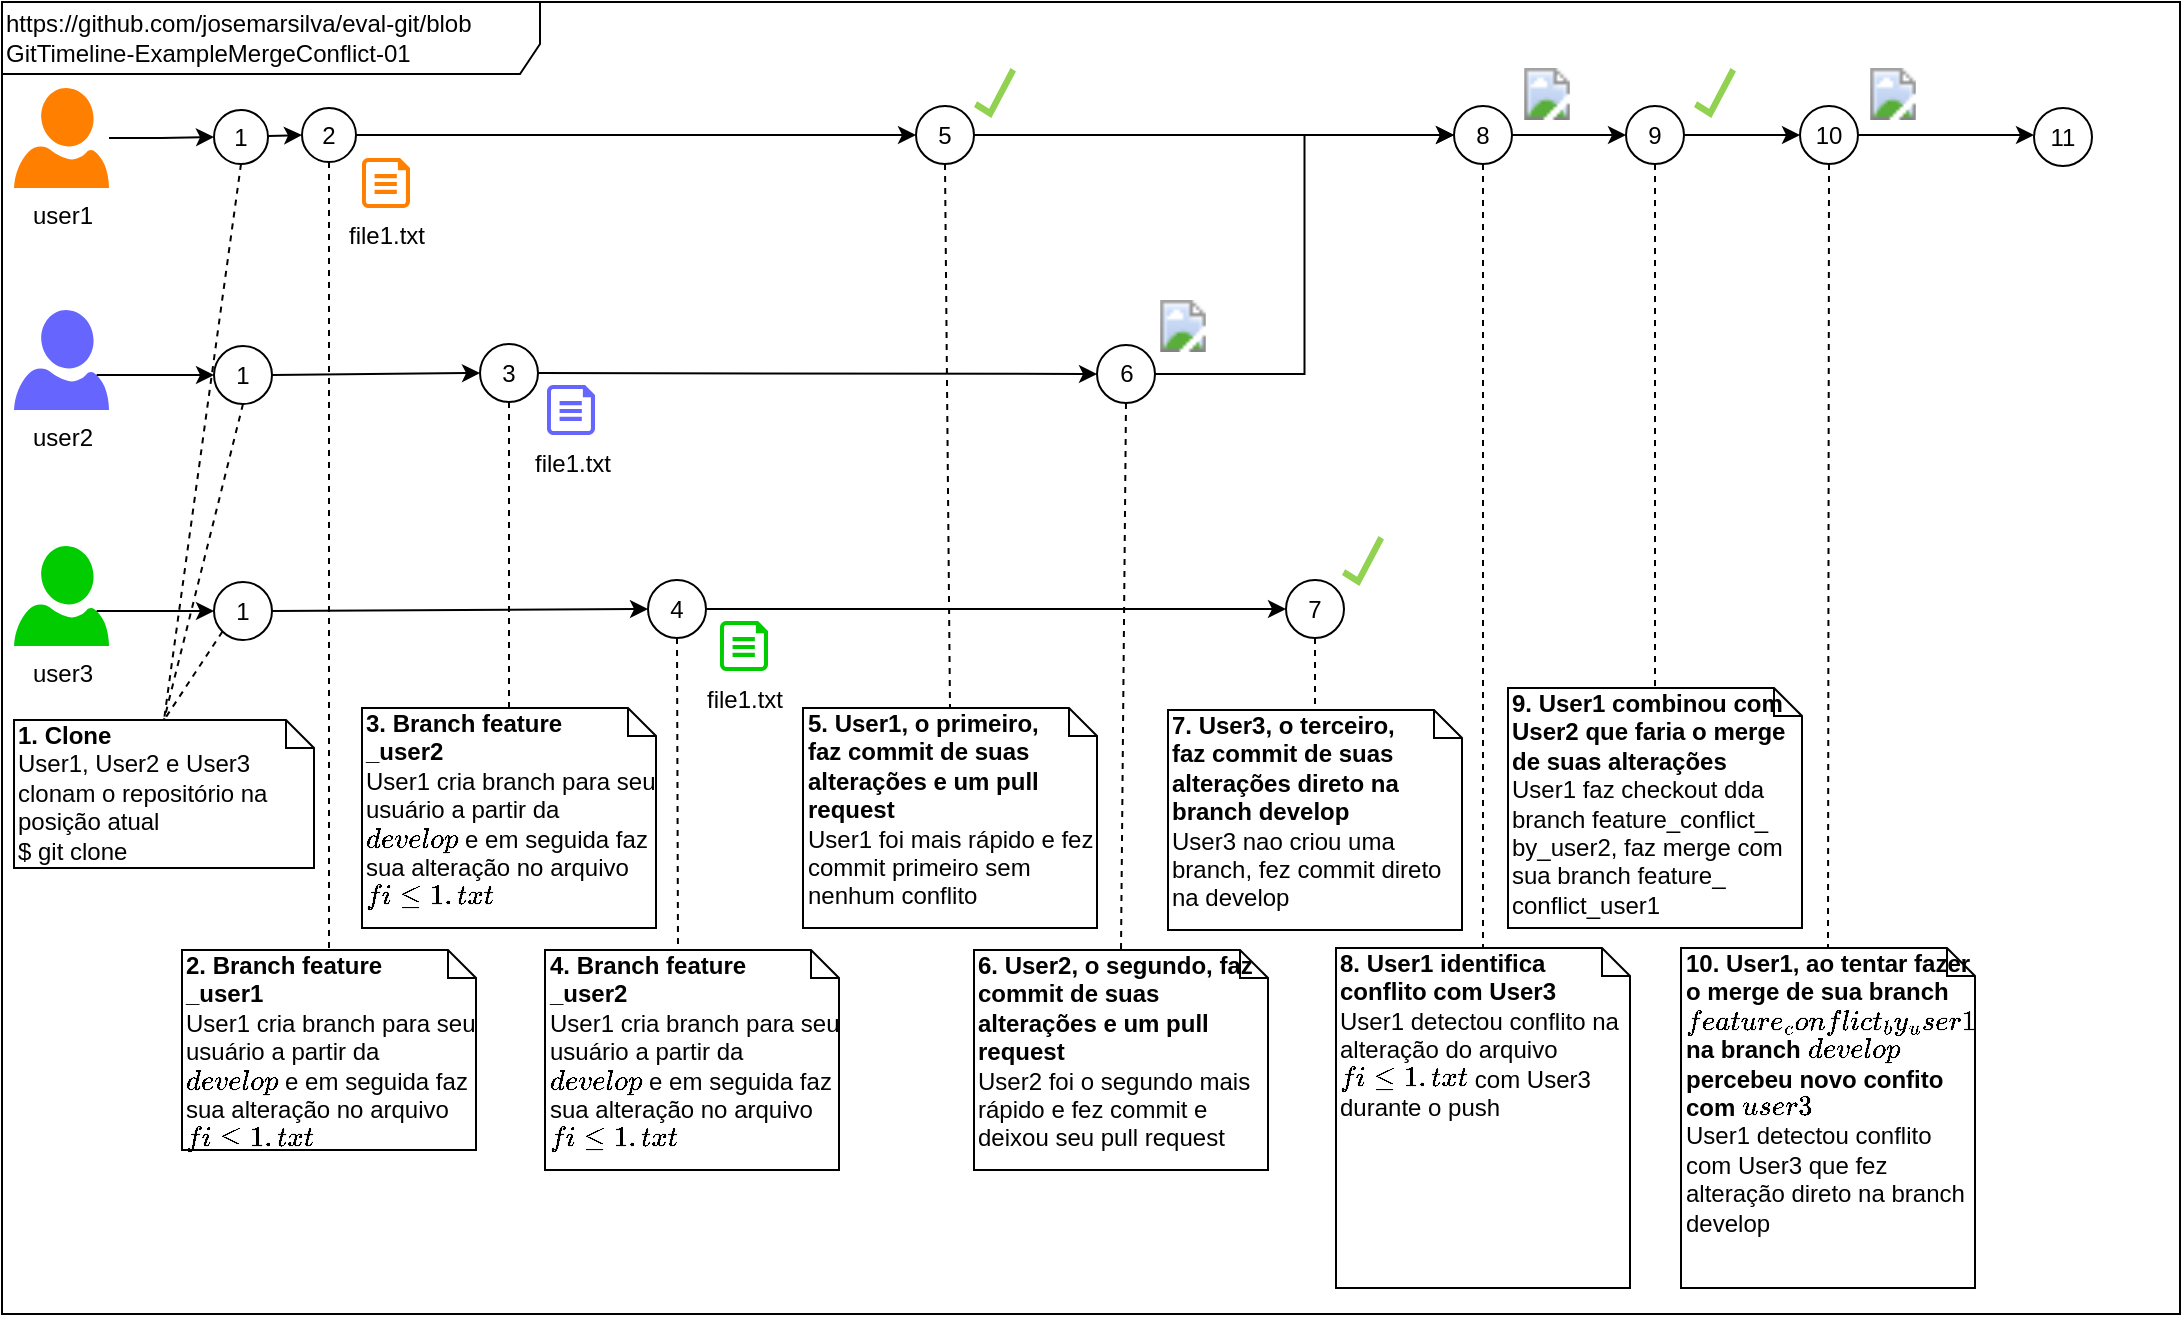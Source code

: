 <mxfile version="13.9.5" type="device"><diagram id="z0UKiYG1ZgoXR_Aw7uvI" name="Página-1"><mxGraphModel dx="1108" dy="534" grid="1" gridSize="10" guides="1" tooltips="1" connect="1" arrows="1" fold="1" page="1" pageScale="1" pageWidth="827" pageHeight="1169" math="0" shadow="0"><root><mxCell id="0"/><mxCell id="1" parent="0"/><mxCell id="LFX2q1SVXw5Jd2iW4BqX-1" value="https://github.com/josemarsilva/eval-git/blob&lt;br&gt;GitTimeline-ExampleMergeConflict-01" style="shape=umlFrame;whiteSpace=wrap;html=1;fontSize=12;align=left;width=269;height=36;" parent="1" vertex="1"><mxGeometry x="4" y="4" width="1089" height="656" as="geometry"/></mxCell><mxCell id="0emcE3fUM6IB5kJj26i7-23" value="&lt;b&gt;2. Branch feature&lt;br&gt;_user1&lt;br&gt;&lt;/b&gt;User1 cria branch para seu usuário a partir da `develop` e em seguida faz sua alteração no arquivo `file1.txt`&amp;nbsp;&lt;br&gt;" style="shape=note;whiteSpace=wrap;html=1;size=14;verticalAlign=top;align=left;spacingTop=-6;fillColor=none;" parent="1" vertex="1"><mxGeometry x="94" y="478" width="147" height="100" as="geometry"/></mxCell><mxCell id="0emcE3fUM6IB5kJj26i7-2" value="user2&lt;br&gt;" style="verticalLabelPosition=bottom;html=1;verticalAlign=top;align=center;strokeColor=none;fillColor=#6666FF;shape=mxgraph.azure.user;" parent="1" vertex="1"><mxGeometry x="10" y="158" width="47.5" height="50" as="geometry"/></mxCell><mxCell id="0emcE3fUM6IB5kJj26i7-12" style="edgeStyle=orthogonalEdgeStyle;rounded=0;orthogonalLoop=1;jettySize=auto;html=1;" parent="1" source="0emcE3fUM6IB5kJj26i7-4" target="0emcE3fUM6IB5kJj26i7-10" edge="1"><mxGeometry relative="1" as="geometry"/></mxCell><mxCell id="0emcE3fUM6IB5kJj26i7-4" value="user1" style="verticalLabelPosition=bottom;html=1;verticalAlign=top;align=center;strokeColor=none;fillColor=#FF8000;shape=mxgraph.azure.user;" parent="1" vertex="1"><mxGeometry x="10" y="47" width="47.5" height="50" as="geometry"/></mxCell><mxCell id="0emcE3fUM6IB5kJj26i7-21" style="edgeStyle=none;rounded=0;orthogonalLoop=1;jettySize=auto;html=1;entryX=0;entryY=0.5;entryDx=0;entryDy=0;endArrow=classic;endFill=1;" parent="1" source="0emcE3fUM6IB5kJj26i7-10" target="0emcE3fUM6IB5kJj26i7-19" edge="1"><mxGeometry relative="1" as="geometry"/></mxCell><mxCell id="0emcE3fUM6IB5kJj26i7-10" value="1" style="ellipse;whiteSpace=wrap;html=1;aspect=fixed;fillColor=none;" parent="1" vertex="1"><mxGeometry x="110" y="58" width="27" height="27" as="geometry"/></mxCell><mxCell id="0emcE3fUM6IB5kJj26i7-14" style="edgeStyle=orthogonalEdgeStyle;rounded=0;orthogonalLoop=1;jettySize=auto;html=1;exitX=0.87;exitY=0.65;exitDx=0;exitDy=0;exitPerimeter=0;" parent="1" source="0emcE3fUM6IB5kJj26i7-2" target="0emcE3fUM6IB5kJj26i7-15" edge="1"><mxGeometry relative="1" as="geometry"><mxPoint x="57.5" y="193" as="sourcePoint"/></mxGeometry></mxCell><mxCell id="0emcE3fUM6IB5kJj26i7-17" style="rounded=0;orthogonalLoop=1;jettySize=auto;html=1;entryX=0.5;entryY=0;entryDx=0;entryDy=0;entryPerimeter=0;dashed=1;exitX=0.5;exitY=1;exitDx=0;exitDy=0;endArrow=none;endFill=0;" parent="1" source="0emcE3fUM6IB5kJj26i7-15" target="0emcE3fUM6IB5kJj26i7-16" edge="1"><mxGeometry relative="1" as="geometry"/></mxCell><mxCell id="0emcE3fUM6IB5kJj26i7-15" value="1" style="ellipse;whiteSpace=wrap;html=1;aspect=fixed;fillColor=none;" parent="1" vertex="1"><mxGeometry x="110" y="176" width="29" height="29" as="geometry"/></mxCell><mxCell id="0emcE3fUM6IB5kJj26i7-16" value="&lt;b&gt;1. Clone&lt;br&gt;&lt;/b&gt;User1, User2 e User3 clonam o repositório na posição atual&lt;br&gt;$ git clone&lt;br&gt;" style="shape=note;whiteSpace=wrap;html=1;size=14;verticalAlign=top;align=left;spacingTop=-6;fillColor=none;" parent="1" vertex="1"><mxGeometry x="10" y="363" width="150" height="74" as="geometry"/></mxCell><mxCell id="0emcE3fUM6IB5kJj26i7-18" style="rounded=0;orthogonalLoop=1;jettySize=auto;html=1;entryX=0.5;entryY=0;entryDx=0;entryDy=0;entryPerimeter=0;dashed=1;exitX=0.5;exitY=1;exitDx=0;exitDy=0;endArrow=none;endFill=0;" parent="1" source="0emcE3fUM6IB5kJj26i7-10" target="0emcE3fUM6IB5kJj26i7-16" edge="1"><mxGeometry relative="1" as="geometry"><mxPoint x="135" y="204" as="sourcePoint"/><mxPoint x="80" y="263" as="targetPoint"/></mxGeometry></mxCell><mxCell id="3jLImMYtfEj_FTngz0eI-1" style="edgeStyle=orthogonalEdgeStyle;rounded=0;orthogonalLoop=1;jettySize=auto;html=1;entryX=0;entryY=0.5;entryDx=0;entryDy=0;" parent="1" source="0emcE3fUM6IB5kJj26i7-19" target="_9E9GQLIFvflxIt_rrhu-25" edge="1"><mxGeometry relative="1" as="geometry"><mxPoint x="442" y="71" as="targetPoint"/></mxGeometry></mxCell><mxCell id="0emcE3fUM6IB5kJj26i7-19" value="2" style="ellipse;whiteSpace=wrap;html=1;aspect=fixed;fillColor=none;" parent="1" vertex="1"><mxGeometry x="154" y="57" width="27" height="27" as="geometry"/></mxCell><mxCell id="0emcE3fUM6IB5kJj26i7-28" style="edgeStyle=none;rounded=0;orthogonalLoop=1;jettySize=auto;html=1;entryX=0;entryY=0.5;entryDx=0;entryDy=0;endArrow=classic;endFill=1;" parent="1" source="0emcE3fUM6IB5kJj26i7-20" target="_9E9GQLIFvflxIt_rrhu-37" edge="1"><mxGeometry relative="1" as="geometry"><mxPoint x="372" y="190" as="targetPoint"/></mxGeometry></mxCell><mxCell id="0emcE3fUM6IB5kJj26i7-20" value="3" style="ellipse;whiteSpace=wrap;html=1;aspect=fixed;fillColor=none;" parent="1" vertex="1"><mxGeometry x="243" y="175" width="29" height="29" as="geometry"/></mxCell><mxCell id="0emcE3fUM6IB5kJj26i7-22" style="edgeStyle=none;rounded=0;orthogonalLoop=1;jettySize=auto;html=1;entryX=0;entryY=0.5;entryDx=0;entryDy=0;endArrow=classic;endFill=1;exitX=1;exitY=0.5;exitDx=0;exitDy=0;" parent="1" source="0emcE3fUM6IB5kJj26i7-15" target="0emcE3fUM6IB5kJj26i7-20" edge="1"><mxGeometry relative="1" as="geometry"><mxPoint x="147" y="92.5" as="sourcePoint"/><mxPoint x="208" y="92" as="targetPoint"/></mxGeometry></mxCell><mxCell id="0emcE3fUM6IB5kJj26i7-24" style="rounded=0;orthogonalLoop=1;jettySize=auto;html=1;entryX=0.5;entryY=0;entryDx=0;entryDy=0;entryPerimeter=0;dashed=1;exitX=0.5;exitY=1;exitDx=0;exitDy=0;endArrow=none;endFill=0;" parent="1" source="0emcE3fUM6IB5kJj26i7-19" target="0emcE3fUM6IB5kJj26i7-23" edge="1"><mxGeometry relative="1" as="geometry"><mxPoint x="134" y="95" as="sourcePoint"/><mxPoint x="80" y="263" as="targetPoint"/></mxGeometry></mxCell><mxCell id="0emcE3fUM6IB5kJj26i7-25" value="&lt;b&gt;3. Branch feature&lt;br&gt;_user2&lt;br&gt;&lt;/b&gt;User1 cria branch para seu usuário a partir da `develop` e em seguida faz sua alteração no arquivo `file1.txt`&amp;nbsp;&lt;br&gt;" style="shape=note;whiteSpace=wrap;html=1;size=14;verticalAlign=top;align=left;spacingTop=-6;fillColor=none;" parent="1" vertex="1"><mxGeometry x="184" y="357" width="147" height="110" as="geometry"/></mxCell><mxCell id="0emcE3fUM6IB5kJj26i7-26" style="rounded=0;orthogonalLoop=1;jettySize=auto;html=1;entryX=0.5;entryY=0;entryDx=0;entryDy=0;entryPerimeter=0;dashed=1;exitX=0.5;exitY=1;exitDx=0;exitDy=0;endArrow=none;endFill=0;" parent="1" source="0emcE3fUM6IB5kJj26i7-20" target="0emcE3fUM6IB5kJj26i7-25" edge="1"><mxGeometry relative="1" as="geometry"><mxPoint x="190" y="105" as="sourcePoint"/><mxPoint x="90" y="284" as="targetPoint"/></mxGeometry></mxCell><mxCell id="3jLImMYtfEj_FTngz0eI-4" style="rounded=0;orthogonalLoop=1;jettySize=auto;html=1;entryX=0;entryY=0;entryDx=66.5;entryDy=0;entryPerimeter=0;dashed=1;exitX=0.5;exitY=1;exitDx=0;exitDy=0;endArrow=none;endFill=0;" parent="1" source="_9E9GQLIFvflxIt_rrhu-10" target="_9E9GQLIFvflxIt_rrhu-24" edge="1"><mxGeometry relative="1" as="geometry"><mxPoint x="432" y="193" as="sourcePoint"/><mxPoint x="476" y="428" as="targetPoint"/></mxGeometry></mxCell><mxCell id="3jLImMYtfEj_FTngz0eI-16" value="file1.txt" style="verticalLabelPosition=bottom;html=1;verticalAlign=top;align=center;strokeColor=none;fillColor=#FF8000;shape=mxgraph.azure.cloud_services_configuration_file;pointerEvents=1;" parent="1" vertex="1"><mxGeometry x="184" y="82" width="24" height="25" as="geometry"/></mxCell><mxCell id="3jLImMYtfEj_FTngz0eI-18" value="file1.txt&lt;br&gt;" style="verticalLabelPosition=bottom;html=1;verticalAlign=top;align=center;strokeColor=none;fillColor=#6666FF;shape=mxgraph.azure.cloud_services_configuration_file;pointerEvents=1;" parent="1" vertex="1"><mxGeometry x="276.5" y="195.5" width="24" height="25" as="geometry"/></mxCell><mxCell id="_9E9GQLIFvflxIt_rrhu-3" value="user3" style="verticalLabelPosition=bottom;html=1;verticalAlign=top;align=center;strokeColor=none;fillColor=#00CC00;shape=mxgraph.azure.user;" parent="1" vertex="1"><mxGeometry x="10" y="276" width="47.5" height="50" as="geometry"/></mxCell><mxCell id="_9E9GQLIFvflxIt_rrhu-4" style="edgeStyle=orthogonalEdgeStyle;rounded=0;orthogonalLoop=1;jettySize=auto;html=1;exitX=0.87;exitY=0.65;exitDx=0;exitDy=0;exitPerimeter=0;" parent="1" source="_9E9GQLIFvflxIt_rrhu-3" target="_9E9GQLIFvflxIt_rrhu-5" edge="1"><mxGeometry relative="1" as="geometry"><mxPoint x="57.5" y="311" as="sourcePoint"/></mxGeometry></mxCell><mxCell id="_9E9GQLIFvflxIt_rrhu-5" value="1" style="ellipse;whiteSpace=wrap;html=1;aspect=fixed;fillColor=none;" parent="1" vertex="1"><mxGeometry x="110" y="294" width="29" height="29" as="geometry"/></mxCell><mxCell id="_9E9GQLIFvflxIt_rrhu-8" style="edgeStyle=none;rounded=0;orthogonalLoop=1;jettySize=auto;html=1;entryX=0;entryY=0.5;entryDx=0;entryDy=0;endArrow=classic;endFill=1;exitX=1;exitY=0.5;exitDx=0;exitDy=0;" parent="1" source="_9E9GQLIFvflxIt_rrhu-5" target="_9E9GQLIFvflxIt_rrhu-10" edge="1"><mxGeometry relative="1" as="geometry"><mxPoint x="147" y="210.5" as="sourcePoint"/><mxPoint x="226" y="308" as="targetPoint"/></mxGeometry></mxCell><mxCell id="_9E9GQLIFvflxIt_rrhu-9" style="edgeStyle=none;rounded=0;orthogonalLoop=1;jettySize=auto;html=1;endArrow=classic;endFill=1;entryX=0;entryY=0.5;entryDx=0;entryDy=0;" parent="1" source="_9E9GQLIFvflxIt_rrhu-10" target="6Ifr9nWiJXKOAfj0f1Un-2" edge="1"><mxGeometry relative="1" as="geometry"><mxPoint x="565" y="308" as="targetPoint"/></mxGeometry></mxCell><mxCell id="_9E9GQLIFvflxIt_rrhu-10" value="4" style="ellipse;whiteSpace=wrap;html=1;aspect=fixed;fillColor=none;" parent="1" vertex="1"><mxGeometry x="327" y="293" width="29" height="29" as="geometry"/></mxCell><mxCell id="_9E9GQLIFvflxIt_rrhu-15" value="file1.txt" style="verticalLabelPosition=bottom;html=1;verticalAlign=top;align=center;strokeColor=none;fillColor=#00CC00;shape=mxgraph.azure.cloud_services_configuration_file;pointerEvents=1;" parent="1" vertex="1"><mxGeometry x="363" y="313.5" width="24" height="25" as="geometry"/></mxCell><mxCell id="_9E9GQLIFvflxIt_rrhu-22" style="rounded=0;orthogonalLoop=1;jettySize=auto;html=1;entryX=0.5;entryY=0;entryDx=0;entryDy=0;entryPerimeter=0;dashed=1;exitX=0;exitY=1;exitDx=0;exitDy=0;endArrow=none;endFill=0;" parent="1" source="_9E9GQLIFvflxIt_rrhu-5" target="0emcE3fUM6IB5kJj26i7-16" edge="1"><mxGeometry relative="1" as="geometry"><mxPoint x="135" y="215" as="sourcePoint"/><mxPoint x="95" y="373" as="targetPoint"/></mxGeometry></mxCell><mxCell id="_9E9GQLIFvflxIt_rrhu-24" value="&lt;b&gt;4. Branch feature&lt;br&gt;_user2&lt;br&gt;&lt;/b&gt;User1 cria branch para seu usuário a partir da `develop` e em seguida faz sua alteração no arquivo `file1.txt`&amp;nbsp;&lt;br&gt;" style="shape=note;whiteSpace=wrap;html=1;size=14;verticalAlign=top;align=left;spacingTop=-6;fillColor=none;" parent="1" vertex="1"><mxGeometry x="275.5" y="478" width="147" height="110" as="geometry"/></mxCell><mxCell id="6Ifr9nWiJXKOAfj0f1Un-6" style="edgeStyle=orthogonalEdgeStyle;rounded=0;orthogonalLoop=1;jettySize=auto;html=1;entryX=0;entryY=0.5;entryDx=0;entryDy=0;" parent="1" source="_9E9GQLIFvflxIt_rrhu-25" target="6Ifr9nWiJXKOAfj0f1Un-7" edge="1"><mxGeometry relative="1" as="geometry"><mxPoint x="770" y="70.5" as="targetPoint"/></mxGeometry></mxCell><mxCell id="_9E9GQLIFvflxIt_rrhu-25" value="5" style="ellipse;whiteSpace=wrap;html=1;aspect=fixed;fillColor=none;" parent="1" vertex="1"><mxGeometry x="461" y="56" width="29" height="29" as="geometry"/></mxCell><mxCell id="_9E9GQLIFvflxIt_rrhu-26" value="&lt;b&gt;5. User1, o primeiro, &lt;br&gt;faz commit de suas alterações e um pull request&lt;br&gt;&lt;/b&gt;User1 foi mais rápido e fez commit primeiro sem nenhum conflito&lt;br&gt;" style="shape=note;whiteSpace=wrap;html=1;size=14;verticalAlign=top;align=left;spacingTop=-6;fillColor=none;" parent="1" vertex="1"><mxGeometry x="404.5" y="357" width="147" height="110" as="geometry"/></mxCell><mxCell id="_9E9GQLIFvflxIt_rrhu-27" style="rounded=0;orthogonalLoop=1;jettySize=auto;html=1;entryX=0.5;entryY=0;entryDx=0;entryDy=0;entryPerimeter=0;dashed=1;exitX=0.5;exitY=1;exitDx=0;exitDy=0;endArrow=none;endFill=0;" parent="1" source="_9E9GQLIFvflxIt_rrhu-25" target="_9E9GQLIFvflxIt_rrhu-26" edge="1"><mxGeometry relative="1" as="geometry"><mxPoint x="447" y="210.5" as="sourcePoint"/><mxPoint x="279" y="290.5" as="targetPoint"/></mxGeometry></mxCell><mxCell id="_9E9GQLIFvflxIt_rrhu-28" value="&lt;b&gt;6. User2, o segundo, faz commit de suas alterações e um pull request&lt;br&gt;&lt;/b&gt;User2 foi o segundo mais rápido e fez commit e deixou seu pull request&lt;br&gt;" style="shape=note;whiteSpace=wrap;html=1;size=14;verticalAlign=top;align=left;spacingTop=-6;fillColor=none;" parent="1" vertex="1"><mxGeometry x="490" y="478" width="147" height="110" as="geometry"/></mxCell><mxCell id="_9E9GQLIFvflxIt_rrhu-29" style="rounded=0;orthogonalLoop=1;jettySize=auto;html=1;entryX=0.5;entryY=0;entryDx=0;entryDy=0;entryPerimeter=0;dashed=1;endArrow=none;endFill=0;exitX=0.5;exitY=1;exitDx=0;exitDy=0;" parent="1" source="_9E9GQLIFvflxIt_rrhu-37" target="_9E9GQLIFvflxIt_rrhu-28" edge="1"><mxGeometry relative="1" as="geometry"><mxPoint x="570" y="206" as="sourcePoint"/><mxPoint x="364.5" y="411.5" as="targetPoint"/></mxGeometry></mxCell><mxCell id="_9E9GQLIFvflxIt_rrhu-32" value="" style="shadow=0;dashed=0;html=1;strokeColor=none;labelPosition=center;verticalLabelPosition=bottom;verticalAlign=top;align=center;shape=mxgraph.mscae.general.checkmark;fillColor=#91D250;pointerEvents=1;" parent="1" vertex="1"><mxGeometry x="490" y="37" width="21" height="25" as="geometry"/></mxCell><mxCell id="_9E9GQLIFvflxIt_rrhu-34" value="" style="aspect=fixed;html=1;perimeter=none;align=center;shadow=0;dashed=0;image;fontSize=12;image=img/lib/mscae/HealthWarningBadge.svg;fillColor=#00CC00;" parent="1" vertex="1"><mxGeometry x="577" y="153" width="35" height="26" as="geometry"/></mxCell><mxCell id="6Ifr9nWiJXKOAfj0f1Un-10" style="edgeStyle=orthogonalEdgeStyle;rounded=0;orthogonalLoop=1;jettySize=auto;html=1;entryX=0;entryY=0.5;entryDx=0;entryDy=0;" parent="1" source="_9E9GQLIFvflxIt_rrhu-37" target="6Ifr9nWiJXKOAfj0f1Un-7" edge="1"><mxGeometry relative="1" as="geometry"/></mxCell><mxCell id="_9E9GQLIFvflxIt_rrhu-37" value="6" style="ellipse;whiteSpace=wrap;html=1;aspect=fixed;fillColor=none;" parent="1" vertex="1"><mxGeometry x="551.5" y="175.5" width="29" height="29" as="geometry"/></mxCell><mxCell id="6Ifr9nWiJXKOAfj0f1Un-2" value="7" style="ellipse;whiteSpace=wrap;html=1;aspect=fixed;fillColor=none;" parent="1" vertex="1"><mxGeometry x="646" y="293" width="29" height="29" as="geometry"/></mxCell><mxCell id="6Ifr9nWiJXKOAfj0f1Un-3" value="&lt;b&gt;7. User3, o terceiro, &lt;br&gt;faz commit de suas alterações direto na branch develop&lt;br&gt;&lt;/b&gt;User3 nao criou uma branch, fez commit direto na develop&lt;br&gt;" style="shape=note;whiteSpace=wrap;html=1;size=14;verticalAlign=top;align=left;spacingTop=-6;fillColor=none;" parent="1" vertex="1"><mxGeometry x="587" y="358" width="147" height="110" as="geometry"/></mxCell><mxCell id="6Ifr9nWiJXKOAfj0f1Un-4" style="rounded=0;orthogonalLoop=1;jettySize=auto;html=1;entryX=0.5;entryY=0;entryDx=0;entryDy=0;entryPerimeter=0;dashed=1;exitX=0.5;exitY=1;exitDx=0;exitDy=0;endArrow=none;endFill=0;" parent="1" source="6Ifr9nWiJXKOAfj0f1Un-2" target="6Ifr9nWiJXKOAfj0f1Un-3" edge="1"><mxGeometry relative="1" as="geometry"><mxPoint x="648.5" y="92" as="sourcePoint"/><mxPoint x="451.5" y="297.5" as="targetPoint"/></mxGeometry></mxCell><mxCell id="6Ifr9nWiJXKOAfj0f1Un-5" value="" style="shadow=0;dashed=0;html=1;strokeColor=none;labelPosition=center;verticalLabelPosition=bottom;verticalAlign=top;align=center;shape=mxgraph.mscae.general.checkmark;fillColor=#91D250;pointerEvents=1;" parent="1" vertex="1"><mxGeometry x="674" y="271" width="21" height="25" as="geometry"/></mxCell><mxCell id="6Ifr9nWiJXKOAfj0f1Un-14" style="edgeStyle=orthogonalEdgeStyle;rounded=0;orthogonalLoop=1;jettySize=auto;html=1;" parent="1" source="6Ifr9nWiJXKOAfj0f1Un-7" target="6Ifr9nWiJXKOAfj0f1Un-13" edge="1"><mxGeometry relative="1" as="geometry"/></mxCell><mxCell id="6Ifr9nWiJXKOAfj0f1Un-7" value="8" style="ellipse;whiteSpace=wrap;html=1;aspect=fixed;fillColor=none;" parent="1" vertex="1"><mxGeometry x="730" y="56" width="29" height="29" as="geometry"/></mxCell><mxCell id="6Ifr9nWiJXKOAfj0f1Un-8" value="&lt;b&gt;8. User1 identifica conflito com User3&lt;br&gt;&lt;/b&gt;User1 detectou conflito na alteração do arquivo `file1.txt` com User3 durante o push" style="shape=note;whiteSpace=wrap;html=1;size=14;verticalAlign=top;align=left;spacingTop=-6;fillColor=none;" parent="1" vertex="1"><mxGeometry x="671" y="477" width="147" height="170" as="geometry"/></mxCell><mxCell id="6Ifr9nWiJXKOAfj0f1Un-9" style="rounded=0;orthogonalLoop=1;jettySize=auto;html=1;entryX=0.5;entryY=0;entryDx=0;entryDy=0;entryPerimeter=0;dashed=1;endArrow=none;endFill=0;exitX=0.5;exitY=1;exitDx=0;exitDy=0;" parent="1" source="6Ifr9nWiJXKOAfj0f1Un-7" target="6Ifr9nWiJXKOAfj0f1Un-8" edge="1"><mxGeometry relative="1" as="geometry"><mxPoint x="747" y="204" as="sourcePoint"/><mxPoint x="545.5" y="410.5" as="targetPoint"/></mxGeometry></mxCell><mxCell id="6Ifr9nWiJXKOAfj0f1Un-11" value="&lt;b&gt;9. User1 combinou com User2 que faria o merge de suas alterações&lt;br&gt;&lt;/b&gt;User1 faz checkout dda branch feature_conflict_ by_user2, faz merge com sua branch feature_&lt;br&gt;conflict_user1&lt;br&gt;" style="shape=note;whiteSpace=wrap;html=1;size=14;verticalAlign=top;align=left;spacingTop=-6;fillColor=none;" parent="1" vertex="1"><mxGeometry x="757" y="347" width="147" height="120" as="geometry"/></mxCell><mxCell id="6Ifr9nWiJXKOAfj0f1Un-12" style="rounded=0;orthogonalLoop=1;jettySize=auto;html=1;entryX=0.5;entryY=0;entryDx=0;entryDy=0;entryPerimeter=0;dashed=1;exitX=0.5;exitY=1;exitDx=0;exitDy=0;endArrow=none;endFill=0;" parent="1" source="6Ifr9nWiJXKOAfj0f1Un-13" target="6Ifr9nWiJXKOAfj0f1Un-11" edge="1"><mxGeometry relative="1" as="geometry"><mxPoint x="831" y="321" as="sourcePoint"/><mxPoint x="621.5" y="296.5" as="targetPoint"/></mxGeometry></mxCell><mxCell id="6Ifr9nWiJXKOAfj0f1Un-19" style="edgeStyle=orthogonalEdgeStyle;rounded=0;orthogonalLoop=1;jettySize=auto;html=1;entryX=0;entryY=0.5;entryDx=0;entryDy=0;" parent="1" source="6Ifr9nWiJXKOAfj0f1Un-13" target="6Ifr9nWiJXKOAfj0f1Un-20" edge="1"><mxGeometry relative="1" as="geometry"><mxPoint x="910" y="70.5" as="targetPoint"/></mxGeometry></mxCell><mxCell id="6Ifr9nWiJXKOAfj0f1Un-13" value="9" style="ellipse;whiteSpace=wrap;html=1;aspect=fixed;fillColor=none;" parent="1" vertex="1"><mxGeometry x="816" y="56" width="29" height="29" as="geometry"/></mxCell><mxCell id="6Ifr9nWiJXKOAfj0f1Un-15" value="" style="aspect=fixed;html=1;perimeter=none;align=center;shadow=0;dashed=0;image;fontSize=12;image=img/lib/mscae/HealthWarningBadge.svg;fillColor=#00CC00;" parent="1" vertex="1"><mxGeometry x="759" y="37" width="35" height="26" as="geometry"/></mxCell><mxCell id="6Ifr9nWiJXKOAfj0f1Un-16" value="" style="shadow=0;dashed=0;html=1;strokeColor=none;labelPosition=center;verticalLabelPosition=bottom;verticalAlign=top;align=center;shape=mxgraph.mscae.general.checkmark;fillColor=#91D250;pointerEvents=1;" parent="1" vertex="1"><mxGeometry x="850" y="37" width="21" height="25" as="geometry"/></mxCell><mxCell id="6Ifr9nWiJXKOAfj0f1Un-17" value="&lt;b&gt;10. User1, ao tentar fazer o merge de sua branch `feature_conflict_by_ user1` na branch `develop` percebeu novo confito com `user3`&lt;br&gt;&lt;/b&gt;User1 detectou conflito com User3 que fez alteração direto na branch develop&lt;br&gt;" style="shape=note;whiteSpace=wrap;html=1;size=14;verticalAlign=top;align=left;spacingTop=-6;fillColor=none;" parent="1" vertex="1"><mxGeometry x="843.5" y="477" width="147" height="170" as="geometry"/></mxCell><mxCell id="6Ifr9nWiJXKOAfj0f1Un-18" style="rounded=0;orthogonalLoop=1;jettySize=auto;html=1;entryX=0.5;entryY=0;entryDx=0;entryDy=0;entryPerimeter=0;dashed=1;endArrow=none;endFill=0;exitX=0.5;exitY=1;exitDx=0;exitDy=0;" parent="1" source="6Ifr9nWiJXKOAfj0f1Un-20" target="6Ifr9nWiJXKOAfj0f1Un-17" edge="1"><mxGeometry relative="1" as="geometry"><mxPoint x="917.5" y="85" as="sourcePoint"/><mxPoint x="718" y="410.5" as="targetPoint"/></mxGeometry></mxCell><mxCell id="6Ifr9nWiJXKOAfj0f1Un-23" style="edgeStyle=orthogonalEdgeStyle;rounded=0;orthogonalLoop=1;jettySize=auto;html=1;" parent="1" source="6Ifr9nWiJXKOAfj0f1Un-20" edge="1"><mxGeometry relative="1" as="geometry"><mxPoint x="1020" y="70.5" as="targetPoint"/></mxGeometry></mxCell><mxCell id="6Ifr9nWiJXKOAfj0f1Un-20" value="10" style="ellipse;whiteSpace=wrap;html=1;aspect=fixed;fillColor=none;" parent="1" vertex="1"><mxGeometry x="903" y="56" width="29" height="29" as="geometry"/></mxCell><mxCell id="6Ifr9nWiJXKOAfj0f1Un-22" value="" style="aspect=fixed;html=1;perimeter=none;align=center;shadow=0;dashed=0;image;fontSize=12;image=img/lib/mscae/HealthWarningBadge.svg;fillColor=#00CC00;" parent="1" vertex="1"><mxGeometry x="932" y="37" width="35" height="26" as="geometry"/></mxCell><mxCell id="6Ifr9nWiJXKOAfj0f1Un-25" value="11" style="ellipse;whiteSpace=wrap;html=1;aspect=fixed;fillColor=none;" parent="1" vertex="1"><mxGeometry x="1020" y="57" width="29" height="29" as="geometry"/></mxCell></root></mxGraphModel></diagram></mxfile>